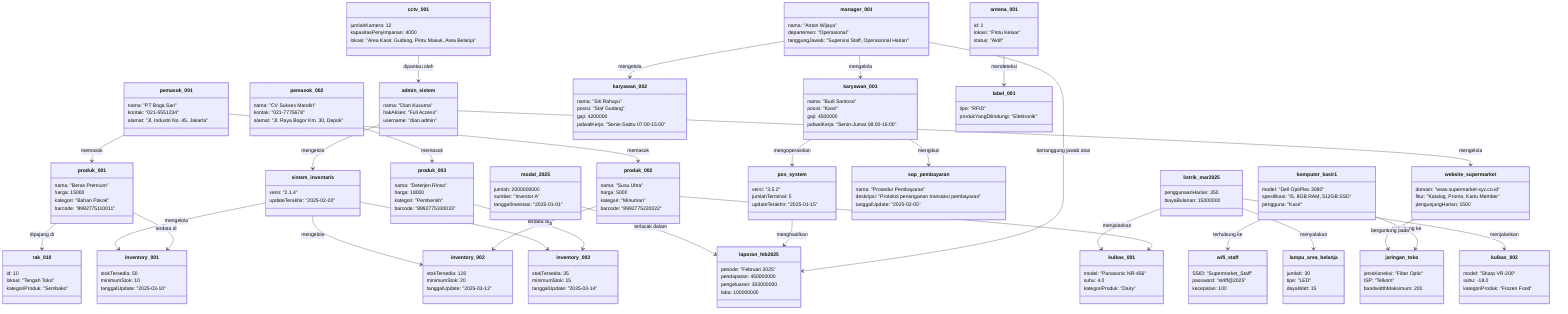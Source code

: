 classDiagram
    class produk_001{
        nama: "Beras Premium"
        harga: 15000
        kategori: "Bahan Pokok"
        barcode: "8992775110011"
    }
    
    class produk_002{
        nama: "Susu Ultra"
        harga: 5000
        kategori: "Minuman"
        barcode: "8992775220022"
    }
    
    class produk_003{
        nama: "Deterjen Rinso"
        harga: 18000
        kategori: "Pembersih"
        barcode: "8992775330033"
    }
    
    class inventory_001{
        stokTersedia: 50
        minimumStok: 10
        tanggalUpdate: "2025-03-10"
    }
    
    class inventory_002{
        stokTersedia: 120
        minimumStok: 20
        tanggalUpdate: "2025-03-12"
    }
    
    class inventory_003{
        stokTersedia: 35
        minimumStok: 15
        tanggalUpdate: "2025-03-14"
    }
    
    class pemasok_001{
        nama: "PT Boga Sari"
        kontak: "021-5551234"
        alamat: "Jl. Industri No. 45, Jakarta"
    }
    
    class pemasok_002{
        nama: "CV Sukses Mandiri"
        kontak: "021-7775678"
        alamat: "Jl. Raya Bogor Km. 30, Depok"
    }
    
    class laporan_feb2025{
        periode: "Februari 2025"
        pendapatan: 450000000
        pengeluaran: 350000000
        laba: 100000000
    }
    
    class karyawan_001{
        nama: "Budi Santoso"
        posisi: "Kasir"
        gaji: 4500000
        jadwalKerja: "Senin-Jumat 08:00-16:00"
    }
    
    class karyawan_002{
        nama: "Siti Rahayu"
        posisi: "Staf Gudang"
        gaji: 4200000
        jadwalKerja: "Senin-Sabtu 07:00-15:00"
    }
    
    class pos_system{
        versi: "3.5.2"
        jumlahTerminal: 5
        updateTerakhir: "2025-01-15"
    }
    
    class sistem_inventaris{
        versi: "2.1.4"
        updateTerakhir: "2025-02-20"
    }
    
    class website_supermarket{
        domain: "www.supermarket-xyz.co.id"
        fitur: "Katalog, Promo, Kartu Member"
        pengunjungHarian: 1500
    }
    
    class manager_001{
        nama: "Anton Wijaya"
        departemen: "Operasional"
        tanggungJawab: "Supervisi Staff, Operasional Harian"
    }
    
    class kulkas_001{
        model: "Panasonic NR-456"
        suhu: 4.0
        kategoriProduk: "Dairy"
    }
    
    class kulkas_002{
        model: "Sharp VR-200"
        suhu: -18.0
        kategoriProduk: "Frozen Food"
    }
    
    class rak_010{
        id: 10
        lokasi: "Tengah Toko"
        kategoriProduk: "Sembako"
    }
    
    class sop_pembayaran{
        nama: "Prosedur Pembayaran"
        deskripsi: "Protokol penanganan transaksi pembayaran"
        tanggalUpdate: "2025-02-05"
    }
    
    class cctv_001{
        jumlahKamera: 12
        kapasitasPenyimpanan: 4000
        lokasi: "Area Kasir, Gudang, Pintu Masuk, Area Belanja"
    }
    
    class admin_sistem{
        nama: "Dian Kusuma"
        hakAkses: "Full Access"
        username: "dian.admin"
    }
    
    class modal_2025{
        jumlah: 2000000000
        sumber: "Investor A"
        tanggalInvestasi: "2025-01-01"
    }
    
    class komputer_kasir1{
        model: "Dell OptiPlex 3080"
        spesifikasi: "i5, 8GB RAM, 512GB SSD"
        pengguna: "Kasir"
    }
    
    class jaringan_toko{
        jenisKoneksi: "Fiber Optic"
        ISP: "Telkom"
        bandwidthMaksimum: 200
    }
    
    class wifi_staff{
        SSID: "Supermarket_Staff"
        password: "st4ff@2025"
        kecepatan: 100
    }
    
    class listrik_mar2025{
        penggunaanHarian: 350
        biayaBulanan: 15000000
    }
    
    class lampu_area_belanja{
        jumlah: 30
        tipe: "LED"
        dayaWatt: 15
    }
    
    class label_001{
        tipe: "RFID"
        produkYangDilindungi: "Elektronik"
    }
    
    class antena_001{
        id: 1
        lokasi: "Pintu Keluar"
        status: "Aktif"
    }
    
    %% Hubungan antar objek
    produk_001 --> inventory_001: terdata di
    produk_002 --> inventory_002: terdata di
    produk_003 --> inventory_003: terdata di
    produk_001 --> rak_010: dipajang di
    produk_002 --> kulkas_001: disimpan di
    pemasok_001 --> produk_001: memasok
    pemasok_001 --> produk_002: memasok
    pemasok_002 --> produk_003: memasok
    manager_001 --> karyawan_001: mengelola
    manager_001 --> karyawan_002: mengelola
    manager_001 --> laporan_feb2025: bertanggung jawab atas
    karyawan_001 --> sop_pembayaran: mengikuti
    karyawan_001 --> pos_system: mengoperasikan
    pos_system --> laporan_feb2025: menghasilkan
    sistem_inventaris --> inventory_001: mengelola
    sistem_inventaris --> inventory_002: mengelola
    sistem_inventaris --> inventory_003: mengelola
    cctv_001 --> admin_sistem: dipantau oleh
    modal_2025 --> laporan_feb2025: terlacak dalam
    komputer_kasir1 --> jaringan_toko: terhubung ke
    komputer_kasir1 --> wifi_staff: terhubung ke
    listrik_mar2025 --> lampu_area_belanja: menyalakan
    listrik_mar2025 --> kulkas_001: menjalankan
    listrik_mar2025 --> kulkas_002: menjalankan
    antena_001 --> label_001: mendeteksi
    website_supermarket --> jaringan_toko: bergantung pada
    admin_sistem --> sistem_inventaris: mengelola
    admin_sistem --> website_supermarket: mengelola